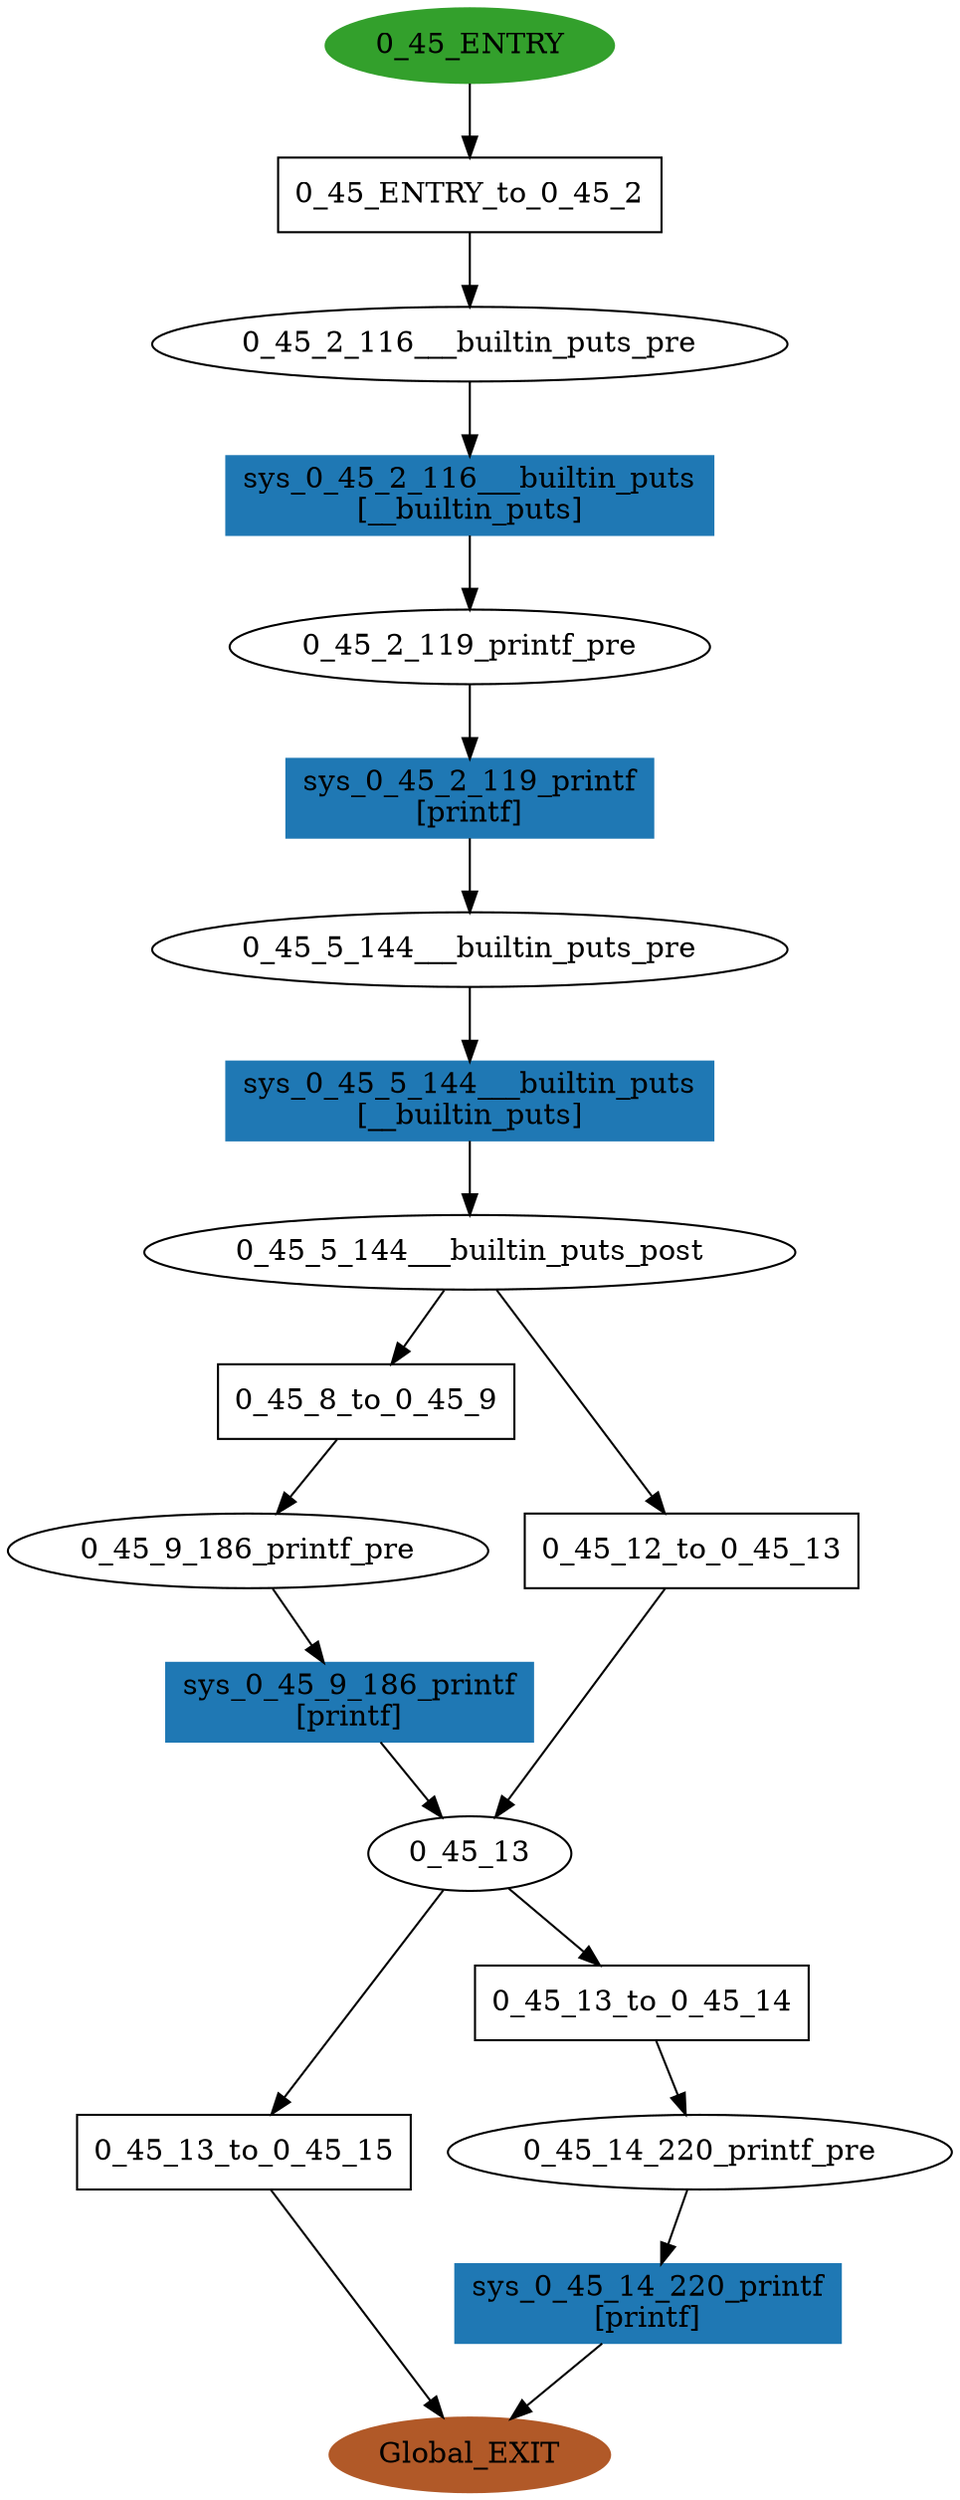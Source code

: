 digraph model { 
compound=true; 
node  [style="filled", colorscheme="paired12"];  "0_45_5_144___builtin_puts_pre" [shape=ellipse, style=""];
  "0_45_5_144___builtin_puts_post" [shape=ellipse, style=""];
  "0_45_13" [shape=ellipse, style=""];
  "0_45_14_220_printf_pre" [shape=ellipse, style=""];
  "0_45_9_186_printf_pre" [shape=ellipse, style=""];
  "0_45_2_119_printf_pre" [shape=ellipse, style=""];
  "0_45_ENTRY" [shape=ellipse, color=4, style=filled];
  "0_45_2_116___builtin_puts_pre" [shape=ellipse, style=""];
  "Global_EXIT" [shape=ellipse, color=12, style=filled];
  "sys_0_45_9_186_printf" [shape=box, style=""];
  "sys_0_45_9_186_printf" [color=2, style=filled];
  "sys_0_45_9_186_printf" [label="sys_0_45_9_186_printf\n[printf]"];
  "0_45_8_to_0_45_9" [shape=box, style=""];
  "0_45_8_to_0_45_9" [label="0_45_8_to_0_45_9\n"];
  "sys_0_45_2_116___builtin_puts" [shape=box, style=""];
  "sys_0_45_2_116___builtin_puts" [color=2, style=filled];
  "sys_0_45_2_116___builtin_puts" [label="sys_0_45_2_116___builtin_puts\n[__builtin_puts]"];
  "sys_0_45_2_119_printf" [shape=box, style=""];
  "sys_0_45_2_119_printf" [color=2, style=filled];
  "sys_0_45_2_119_printf" [label="sys_0_45_2_119_printf\n[printf]"];
  "0_45_ENTRY_to_0_45_2" [shape=box, style=""];
  "0_45_ENTRY_to_0_45_2" [label="0_45_ENTRY_to_0_45_2\n"];
  "sys_0_45_5_144___builtin_puts" [shape=box, style=""];
  "sys_0_45_5_144___builtin_puts" [color=2, style=filled];
  "sys_0_45_5_144___builtin_puts" [label="sys_0_45_5_144___builtin_puts\n[__builtin_puts]"];
  "0_45_12_to_0_45_13" [shape=box, style=""];
  "0_45_12_to_0_45_13" [label="0_45_12_to_0_45_13\n"];
  "0_45_13_to_0_45_15" [shape=box, style=""];
  "0_45_13_to_0_45_15" [label="0_45_13_to_0_45_15\n"];
  "sys_0_45_14_220_printf" [shape=box, style=""];
  "sys_0_45_14_220_printf" [color=2, style=filled];
  "sys_0_45_14_220_printf" [label="sys_0_45_14_220_printf\n[printf]"];
  "0_45_13_to_0_45_14" [shape=box, style=""];
  "0_45_13_to_0_45_14" [label="0_45_13_to_0_45_14\n"];
  "0_45_12_to_0_45_13" -> "0_45_13" [label="", arrowhead="normal"];
  "sys_0_45_5_144___builtin_puts" -> "0_45_5_144___builtin_puts_post" [label="", arrowhead="normal"];
  "sys_0_45_9_186_printf" -> "0_45_13" [label="", arrowhead="normal"];
  "0_45_5_144___builtin_puts_post" -> "0_45_12_to_0_45_13" [label="", arrowhead="normal"];
  "0_45_2_119_printf_pre" -> "sys_0_45_2_119_printf" [label="", arrowhead="normal"];
  "0_45_2_116___builtin_puts_pre" -> "sys_0_45_2_116___builtin_puts" [label="", arrowhead="normal"];
  "0_45_14_220_printf_pre" -> "sys_0_45_14_220_printf" [label="", arrowhead="normal"];
  "0_45_13" -> "0_45_13_to_0_45_14" [label="", arrowhead="normal"];
  "0_45_5_144___builtin_puts_pre" -> "sys_0_45_5_144___builtin_puts" [label="", arrowhead="normal"];
  "0_45_ENTRY_to_0_45_2" -> "0_45_2_116___builtin_puts_pre" [label="", arrowhead="normal"];
  "sys_0_45_2_119_printf" -> "0_45_5_144___builtin_puts_pre" [label="", arrowhead="normal"];
  "0_45_ENTRY" -> "0_45_ENTRY_to_0_45_2" [label="", arrowhead="normal"];
  "sys_0_45_14_220_printf" -> "Global_EXIT" [label="", arrowhead="normal"];
  "0_45_8_to_0_45_9" -> "0_45_9_186_printf_pre" [label="", arrowhead="normal"];
  "0_45_5_144___builtin_puts_post" -> "0_45_8_to_0_45_9" [label="", arrowhead="normal"];
  "0_45_13_to_0_45_15" -> "Global_EXIT" [label="", arrowhead="normal"];
  "sys_0_45_2_116___builtin_puts" -> "0_45_2_119_printf_pre" [label="", arrowhead="normal"];
  "0_45_13_to_0_45_14" -> "0_45_14_220_printf_pre" [label="", arrowhead="normal"];
  "0_45_13" -> "0_45_13_to_0_45_15" [label="", arrowhead="normal"];
  "0_45_9_186_printf_pre" -> "sys_0_45_9_186_printf" [label="", arrowhead="normal"];
}
